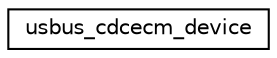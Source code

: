 digraph "Graphical Class Hierarchy"
{
 // LATEX_PDF_SIZE
  edge [fontname="Helvetica",fontsize="10",labelfontname="Helvetica",labelfontsize="10"];
  node [fontname="Helvetica",fontsize="10",shape=record];
  rankdir="LR";
  Node0 [label="usbus_cdcecm_device",height=0.2,width=0.4,color="black", fillcolor="white", style="filled",URL="$structusbus__cdcecm__device.html",tooltip="USBUS CDC ECM device interface context."];
}
